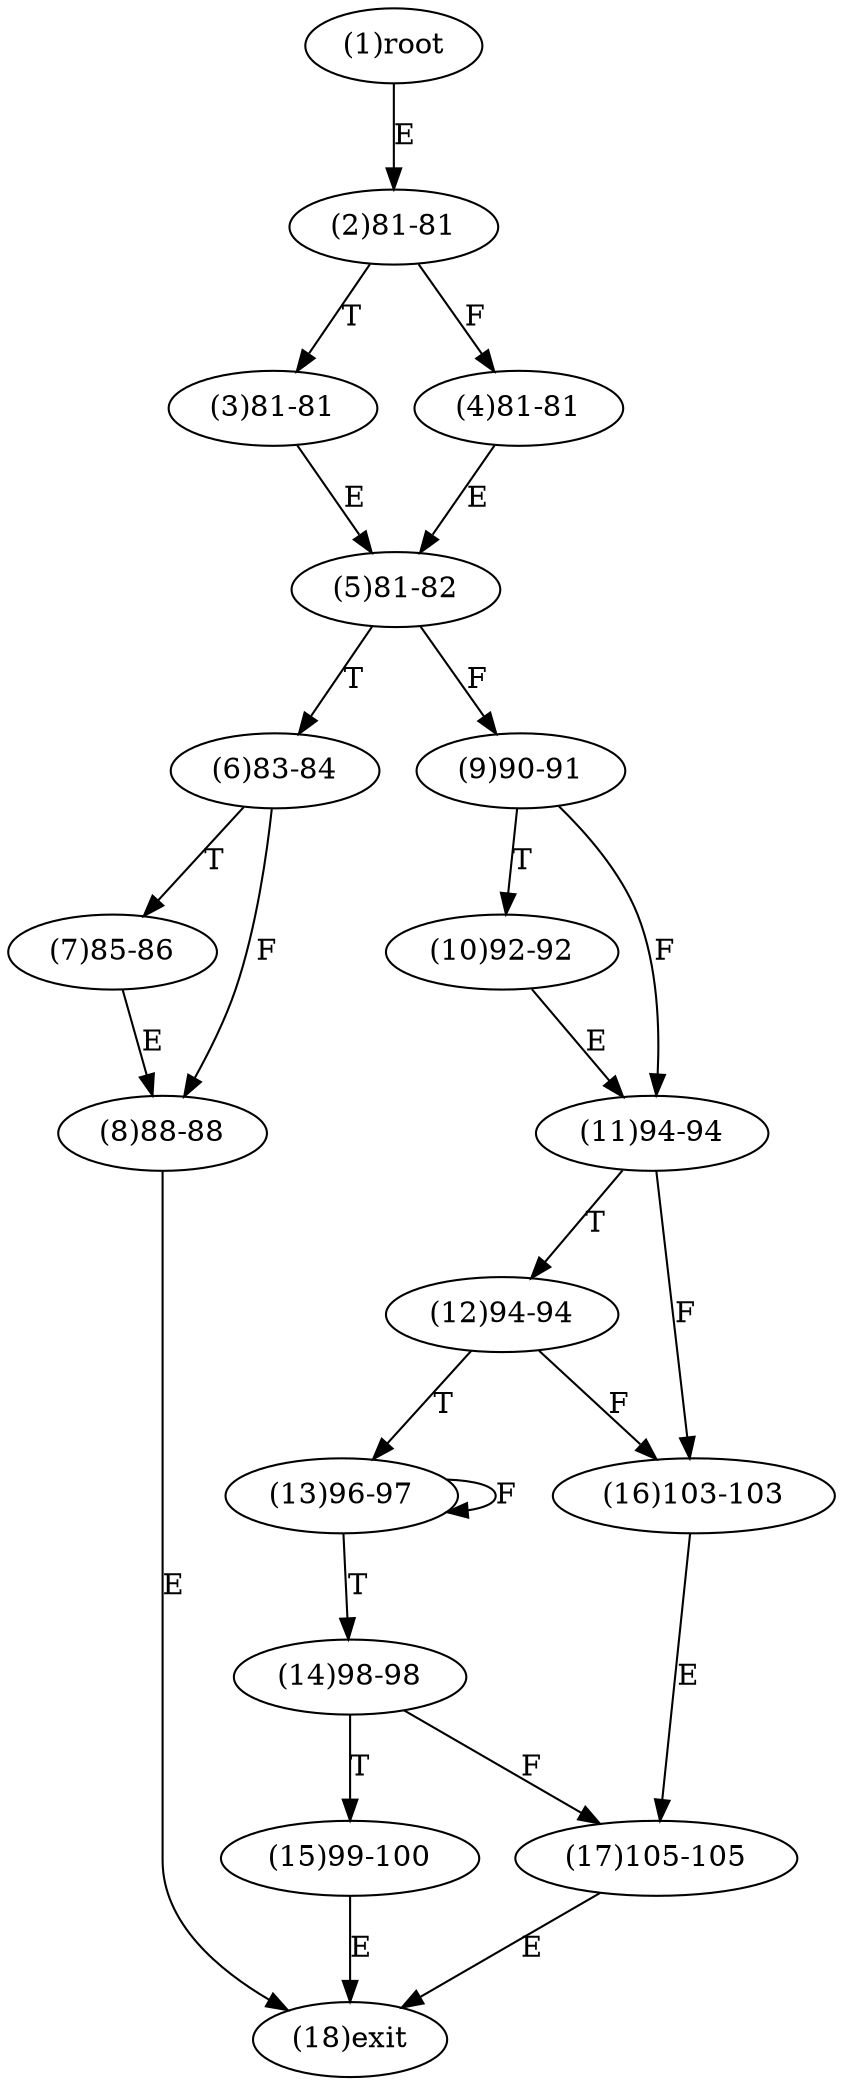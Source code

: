 digraph "" { 
1[ label="(1)root"];
2[ label="(2)81-81"];
3[ label="(3)81-81"];
4[ label="(4)81-81"];
5[ label="(5)81-82"];
6[ label="(6)83-84"];
7[ label="(7)85-86"];
8[ label="(8)88-88"];
9[ label="(9)90-91"];
10[ label="(10)92-92"];
11[ label="(11)94-94"];
12[ label="(12)94-94"];
13[ label="(13)96-97"];
14[ label="(14)98-98"];
15[ label="(15)99-100"];
17[ label="(17)105-105"];
16[ label="(16)103-103"];
18[ label="(18)exit"];
1->2[ label="E"];
2->4[ label="F"];
2->3[ label="T"];
3->5[ label="E"];
4->5[ label="E"];
5->9[ label="F"];
5->6[ label="T"];
6->8[ label="F"];
6->7[ label="T"];
7->8[ label="E"];
8->18[ label="E"];
9->11[ label="F"];
9->10[ label="T"];
10->11[ label="E"];
11->16[ label="F"];
11->12[ label="T"];
12->16[ label="F"];
12->13[ label="T"];
13->13[ label="F"];
13->14[ label="T"];
14->17[ label="F"];
14->15[ label="T"];
15->18[ label="E"];
16->17[ label="E"];
17->18[ label="E"];
}